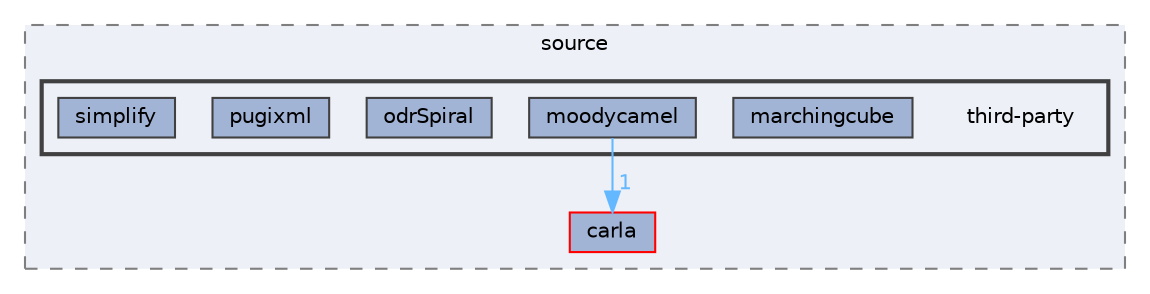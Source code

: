 digraph "third-party"
{
 // INTERACTIVE_SVG=YES
 // LATEX_PDF_SIZE
  bgcolor="transparent";
  edge [fontname=Helvetica,fontsize=10,labelfontname=Helvetica,labelfontsize=10];
  node [fontname=Helvetica,fontsize=10,shape=box,height=0.2,width=0.4];
  compound=true
  subgraph clusterdir_b9166249188ce33115fd7d5eed1849f2 {
    graph [ bgcolor="#edf0f7", pencolor="grey50", label="source", fontname=Helvetica,fontsize=10 style="filled,dashed", URL="dir_b9166249188ce33115fd7d5eed1849f2.html",tooltip=""]
  dir_b14cdd661f9a7048a44f1771cd402401 [label="carla", fillcolor="#a2b4d6", color="red", style="filled", URL="dir_b14cdd661f9a7048a44f1771cd402401.html",tooltip=""];
  subgraph clusterdir_cb41432ea01ddbb1240623c7c0fff85f {
    graph [ bgcolor="#edf0f7", pencolor="grey25", label="", fontname=Helvetica,fontsize=10 style="filled,bold", URL="dir_cb41432ea01ddbb1240623c7c0fff85f.html",tooltip=""]
    dir_cb41432ea01ddbb1240623c7c0fff85f [shape=plaintext, label="third-party"];
  dir_ee3643e020b5b67eef050785b738421a [label="marchingcube", fillcolor="#a2b4d6", color="grey25", style="filled", URL="dir_ee3643e020b5b67eef050785b738421a.html",tooltip=""];
  dir_76192bb8770468b2f3a22043fd4cc6f8 [label="moodycamel", fillcolor="#a2b4d6", color="grey25", style="filled", URL="dir_76192bb8770468b2f3a22043fd4cc6f8.html",tooltip=""];
  dir_8346e58968d20e207044b980ce49cbf1 [label="odrSpiral", fillcolor="#a2b4d6", color="grey25", style="filled", URL="dir_8346e58968d20e207044b980ce49cbf1.html",tooltip=""];
  dir_3eb603b6a21e2b1cd8e0d583d1d981e5 [label="pugixml", fillcolor="#a2b4d6", color="grey25", style="filled", URL="dir_3eb603b6a21e2b1cd8e0d583d1d981e5.html",tooltip=""];
  dir_ffce831e12f3624567b7ac102e7e6448 [label="simplify", fillcolor="#a2b4d6", color="grey25", style="filled", URL="dir_ffce831e12f3624567b7ac102e7e6448.html",tooltip=""];
  }
  }
  dir_76192bb8770468b2f3a22043fd4cc6f8->dir_b14cdd661f9a7048a44f1771cd402401 [headlabel="1", labeldistance=1.5 headhref="dir_000027_000005.html" href="dir_000027_000005.html" color="steelblue1" fontcolor="steelblue1"];
}
